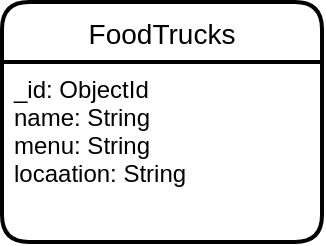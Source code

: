 <mxfile version="17.1.2" type="github">
  <diagram id="DCstFrnDpJVaRj_asohY" name="Page-1">
    <mxGraphModel dx="1038" dy="589" grid="1" gridSize="10" guides="1" tooltips="1" connect="1" arrows="1" fold="1" page="1" pageScale="1" pageWidth="850" pageHeight="1100" math="0" shadow="0">
      <root>
        <mxCell id="0" />
        <mxCell id="1" parent="0" />
        <mxCell id="rFXA0J6vXOWhYF8ysLt5-1" value="FoodTrucks" style="swimlane;childLayout=stackLayout;horizontal=1;startSize=30;horizontalStack=0;rounded=1;fontSize=14;fontStyle=0;strokeWidth=2;resizeParent=0;resizeLast=1;shadow=0;dashed=0;align=center;" vertex="1" parent="1">
          <mxGeometry x="150" y="70" width="160" height="120" as="geometry" />
        </mxCell>
        <mxCell id="rFXA0J6vXOWhYF8ysLt5-2" value="_id: ObjectId&#xa;name: String&#xa;menu: String&#xa;locaation: String" style="align=left;strokeColor=none;fillColor=none;spacingLeft=4;fontSize=12;verticalAlign=top;resizable=0;rotatable=0;part=1;" vertex="1" parent="rFXA0J6vXOWhYF8ysLt5-1">
          <mxGeometry y="30" width="160" height="90" as="geometry" />
        </mxCell>
      </root>
    </mxGraphModel>
  </diagram>
</mxfile>
